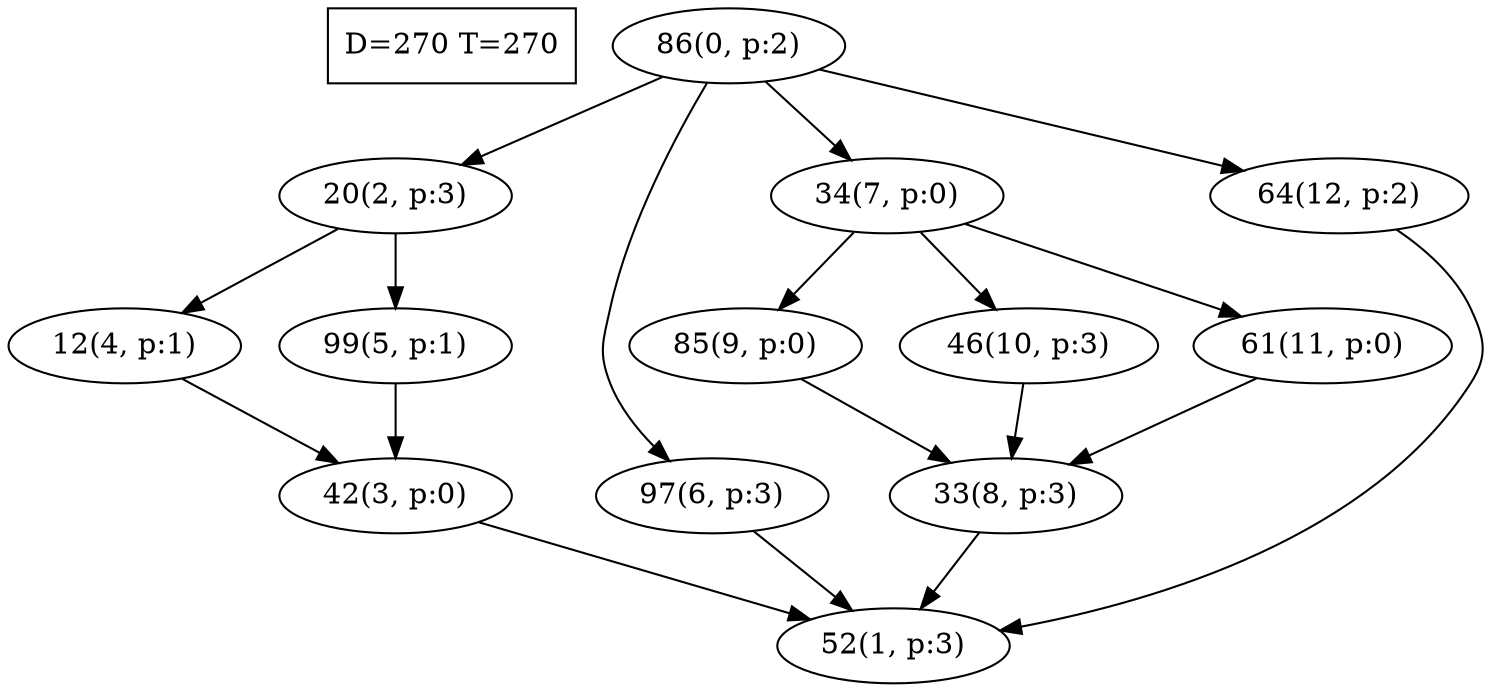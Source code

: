 digraph Task {
i [shape=box, label="D=270 T=270"]; 
0 [label="86(0, p:2)"];
1 [label="52(1, p:3)"];
2 [label="20(2, p:3)"];
3 [label="42(3, p:0)"];
4 [label="12(4, p:1)"];
5 [label="99(5, p:1)"];
6 [label="97(6, p:3)"];
7 [label="34(7, p:0)"];
8 [label="33(8, p:3)"];
9 [label="85(9, p:0)"];
10 [label="46(10, p:3)"];
11 [label="61(11, p:0)"];
12 [label="64(12, p:2)"];
0 -> 2;
0 -> 6;
0 -> 7;
0 -> 12;
2 -> 4;
2 -> 5;
3 -> 1;
4 -> 3;
5 -> 3;
6 -> 1;
7 -> 9;
7 -> 10;
7 -> 11;
8 -> 1;
9 -> 8;
10 -> 8;
11 -> 8;
12 -> 1;
}